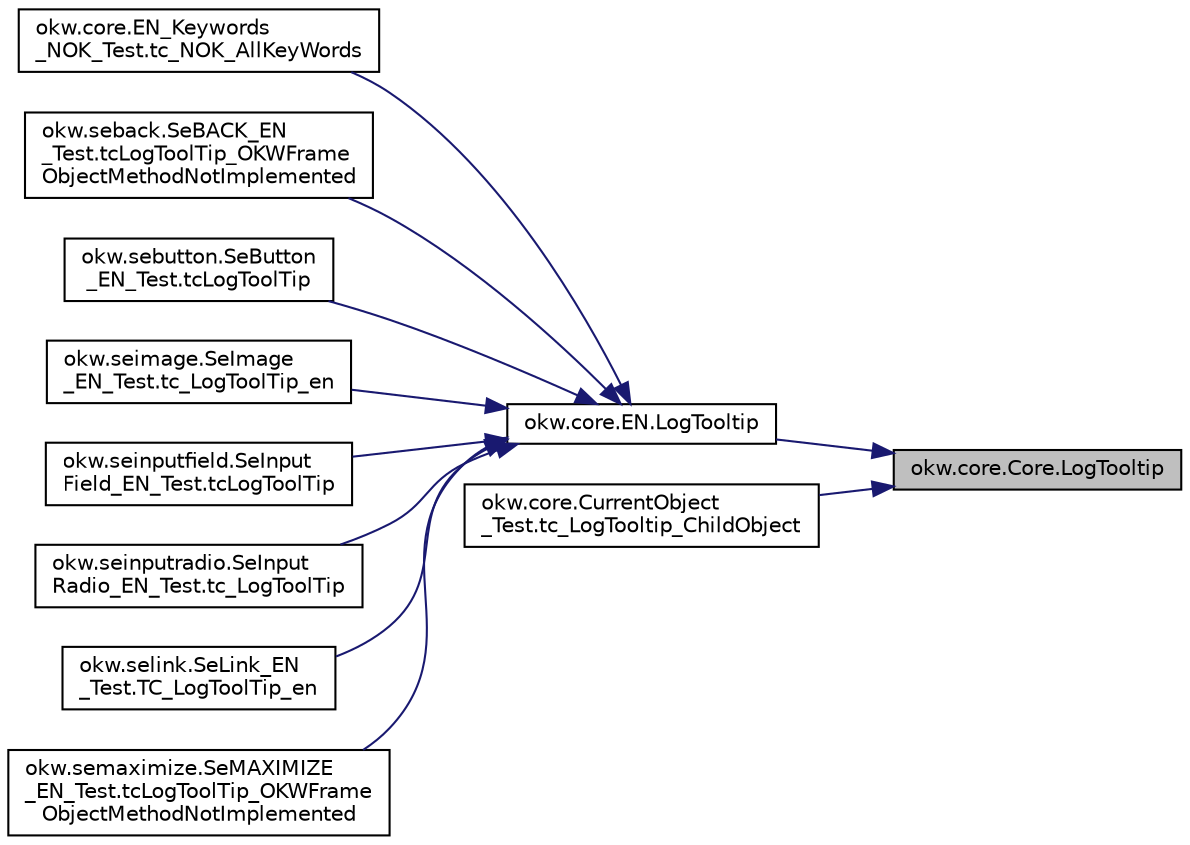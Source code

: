 digraph "okw.core.Core.LogTooltip"
{
 // INTERACTIVE_SVG=YES
 // LATEX_PDF_SIZE
  edge [fontname="Helvetica",fontsize="10",labelfontname="Helvetica",labelfontsize="10"];
  node [fontname="Helvetica",fontsize="10",shape=record];
  rankdir="RL";
  Node1196 [label="okw.core.Core.LogTooltip",height=0.2,width=0.4,color="black", fillcolor="grey75", style="filled", fontcolor="black",tooltip="Dokumentiert die Kurzinfo zu einem Werkzeug des gegebenen Objekts."];
  Node1196 -> Node1197 [dir="back",color="midnightblue",fontsize="10",style="solid",fontname="Helvetica"];
  Node1197 [label="okw.core.EN.LogTooltip",height=0.2,width=0.4,color="black", fillcolor="white", style="filled",URL="$classokw_1_1core_1_1_e_n.html#ab57fa7690caf495dccbfd6975b735627",tooltip="Dokumentiert die Kurzinfo zu einem Werkzeug des gegebenen Objekts."];
  Node1197 -> Node1198 [dir="back",color="midnightblue",fontsize="10",style="solid",fontname="Helvetica"];
  Node1198 [label="okw.core.EN_Keywords\l_NOK_Test.tc_NOK_AllKeyWords",height=0.2,width=0.4,color="black", fillcolor="white", style="filled",URL="$classokw_1_1core_1_1_e_n___keywords___n_o_k___test.html#a81a960a2341dfb0e27da7871291c84dc",tooltip="Prüft methoden aufruf für einen einfachen Click."];
  Node1197 -> Node1199 [dir="back",color="midnightblue",fontsize="10",style="solid",fontname="Helvetica"];
  Node1199 [label="okw.seback.SeBACK_EN\l_Test.tcLogToolTip_OKWFrame\lObjectMethodNotImplemented",height=0.2,width=0.4,color="black", fillcolor="white", style="filled",URL="$classokw_1_1seback_1_1_se_b_a_c_k___e_n___test.html#abc54f03b704bda29b531fc97339b0e51",tooltip="Testet das Schlüsselwort LogTooltip( FN, Val ) eines SeBACK Prüfen."];
  Node1197 -> Node1200 [dir="back",color="midnightblue",fontsize="10",style="solid",fontname="Helvetica"];
  Node1200 [label="okw.sebutton.SeButton\l_EN_Test.tcLogToolTip",height=0.2,width=0.4,color="black", fillcolor="white", style="filled",URL="$classokw_1_1sebutton_1_1_se_button___e_n___test.html#a0bf2de0d0323f0b17646d3b5aedc2d08",tooltip="Test des Schlüsselwortes LogTooltip für den GUI-Adapter SeButton."];
  Node1197 -> Node1201 [dir="back",color="midnightblue",fontsize="10",style="solid",fontname="Helvetica"];
  Node1201 [label="okw.seimage.SeImage\l_EN_Test.tc_LogToolTip_en",height=0.2,width=0.4,color="black", fillcolor="white", style="filled",URL="$classokw_1_1seimage_1_1_se_image___e_n___test.html#a6c6c2c3ec44d858914f0176ce67ce75c",tooltip="Tooltip eines Textfeldes Prüfen."];
  Node1197 -> Node1202 [dir="back",color="midnightblue",fontsize="10",style="solid",fontname="Helvetica"];
  Node1202 [label="okw.seinputfield.SeInput\lField_EN_Test.tcLogToolTip",height=0.2,width=0.4,color="black", fillcolor="white", style="filled",URL="$classokw_1_1seinputfield_1_1_se_input_field___e_n___test.html#a904803a05181d890b10f91bcc830bb47",tooltip="Teste das Schlüsselwort LogTooltip( FN ) eines SeInputText Prüfen."];
  Node1197 -> Node1203 [dir="back",color="midnightblue",fontsize="10",style="solid",fontname="Helvetica"];
  Node1203 [label="okw.seinputradio.SeInput\lRadio_EN_Test.tc_LogToolTip",height=0.2,width=0.4,color="black", fillcolor="white", style="filled",URL="$classokw_1_1seinputradio_1_1_se_input_radio___e_n___test.html#a5c002d00c5369495544593335b5540a1",tooltip="Test des Schlüsselwortes LogTooltip für den GUI-Adapter SeInputRadio."];
  Node1197 -> Node1204 [dir="back",color="midnightblue",fontsize="10",style="solid",fontname="Helvetica"];
  Node1204 [label="okw.selink.SeLink_EN\l_Test.TC_LogToolTip_en",height=0.2,width=0.4,color="black", fillcolor="white", style="filled",URL="$classokw_1_1selink_1_1_se_link___e_n___test.html#ad4fe21e61f04d4c30a5d2675f7674a15",tooltip="Tooltip eines Textfeldes Prüfen."];
  Node1197 -> Node1205 [dir="back",color="midnightblue",fontsize="10",style="solid",fontname="Helvetica"];
  Node1205 [label="okw.semaximize.SeMAXIMIZE\l_EN_Test.tcLogToolTip_OKWFrame\lObjectMethodNotImplemented",height=0.2,width=0.4,color="black", fillcolor="white", style="filled",URL="$classokw_1_1semaximize_1_1_se_m_a_x_i_m_i_z_e___e_n___test.html#a3f5b8edddc66b24a21b83d9030573b55",tooltip="Testet das Schlüsselwort LogTooltip( FN, Val ) eines SeMAXIMIZE Prüfen."];
  Node1196 -> Node1206 [dir="back",color="midnightblue",fontsize="10",style="solid",fontname="Helvetica"];
  Node1206 [label="okw.core.CurrentObject\l_Test.tc_LogTooltip_ChildObject",height=0.2,width=0.4,color="black", fillcolor="white", style="filled",URL="$classokw_1_1core_1_1_current_object___test.html#a4e1ae4f5b702c6fa3451396cd7a12331",tooltip="Testziel: Prüft den Aufruf der Methode LogTooltip( \"FN\" ) im ChildObject."];
}
